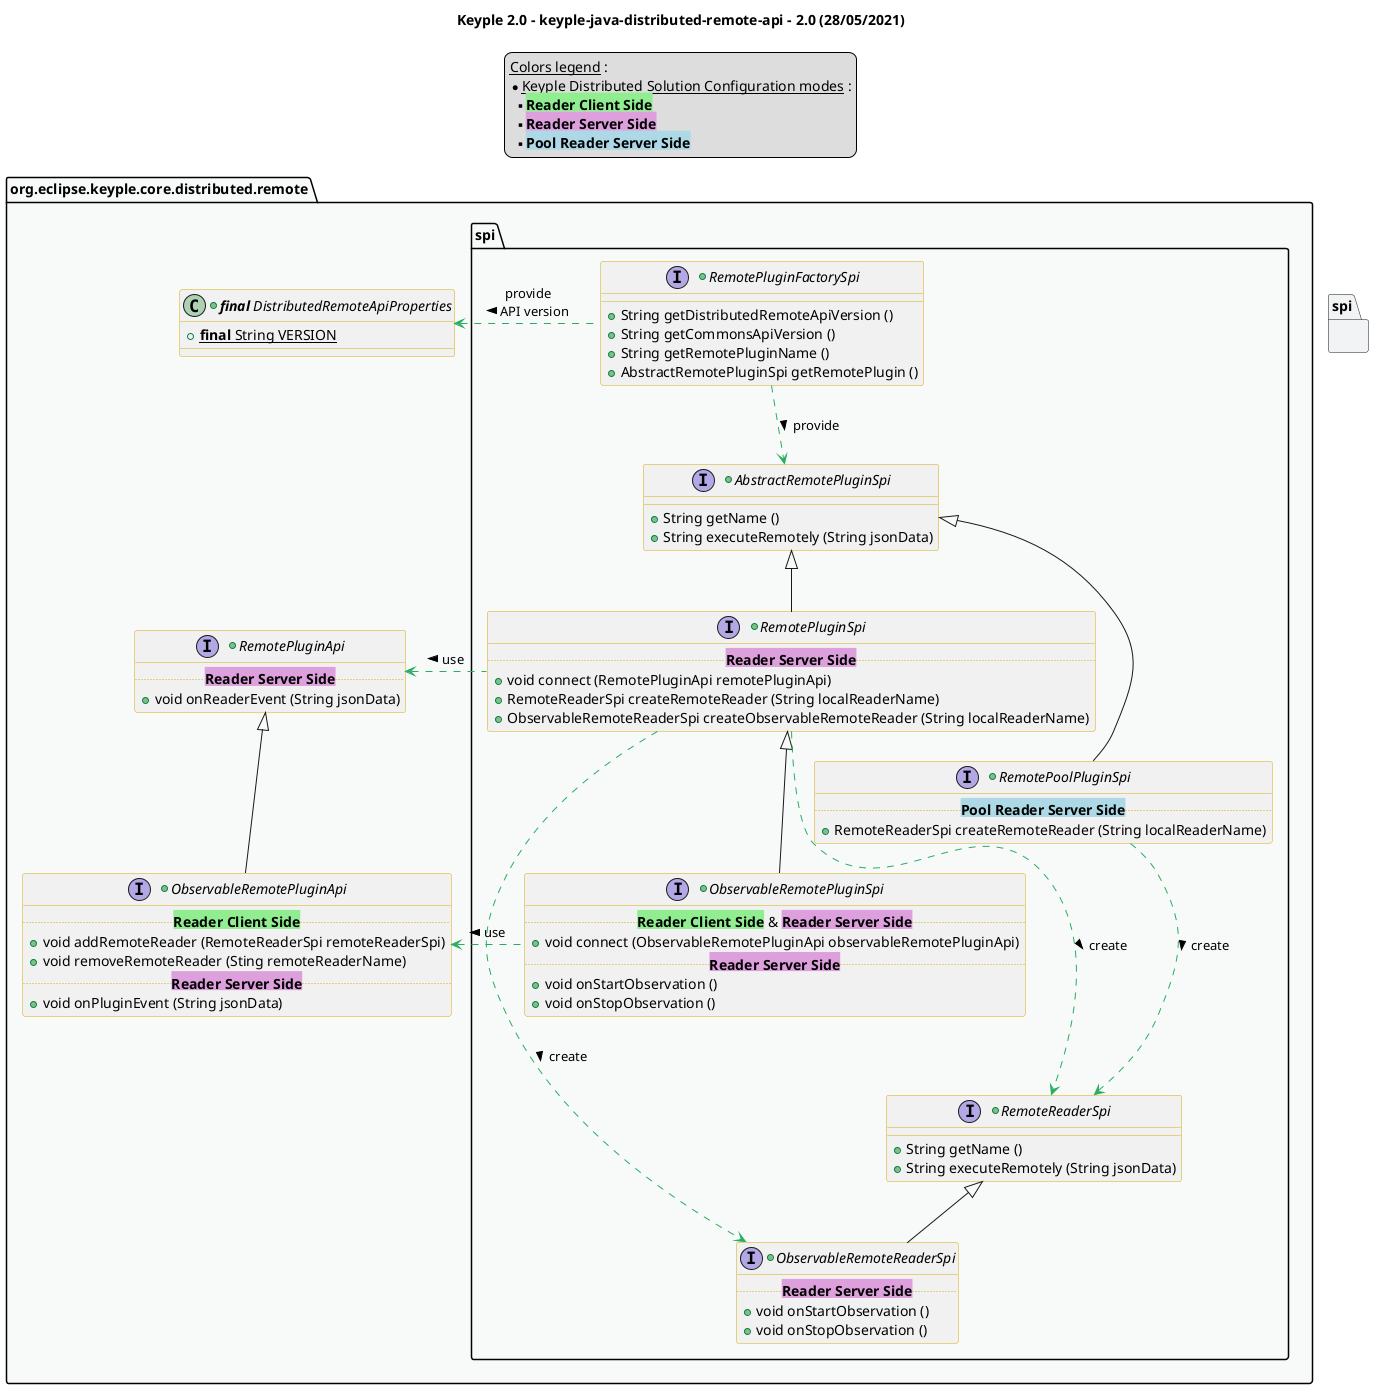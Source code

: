 @startuml
title
    Keyple 2.0 - keyple-java-distributed-remote-api - 2.0 (28/05/2021)
end title

' == THEME ==

'Couleurs issues de : https://htmlcolorcodes.com/fr/tableau-de-couleur/tableau-de-couleur-design-plat/
!define C_GREY1 F8F9F9
!define C_GREY2 F2F3F4
!define C_GREY3 E5E7E9
!define C_GREY4 D7DBDD
!define C_GREY5 CACFD2
!define C_GREY6 BDC3C7
!define C_LINK 3498DB
!define C_USE 27AE60

skinparam Shadowing false
skinparam ClassFontStyle italic
skinparam ClassBorderColor #D4AC0D
skinparam stereotypeABorderColor #A9DCDF
skinparam stereotypeIBorderColor #B4A7E5
skinparam stereotypeCBorderColor #ADD1B2
skinparam stereotypeEBorderColor #EB93DF
' Red
skinparam ClassBackgroundColor<<red>> #FDEDEC
skinparam ClassBorderColor<<red>> #E74C3C
hide <<red>> stereotype
' Purple
skinparam ClassBackgroundColor<<purple>> #F4ECF7
skinparam ClassBorderColor<<purple>> #8E44AD
hide <<purple>> stereotype
' blue
skinparam ClassBackgroundColor<<blue>> #EBF5FB
skinparam ClassBorderColor<<blue>> #3498DB
hide <<blue>> stereotype
' Green
skinparam ClassBackgroundColor<<green>> #E9F7EF
skinparam ClassBorderColor<<green>> #27AE60
hide <<green>> stereotype
' Grey
skinparam ClassBackgroundColor<<grey>> #EAECEE
skinparam ClassBorderColor<<grey>> #2C3E50
hide <<grey>> stereotype

' == CONTENT ==

legend top
    __Colors legend__ :
    * __Keyple Distributed Solution Configuration modes__ :
    ** <back:lightGreen>**Reader Client Side**</back>
    ** <back:plum>**Reader Server Side**</back>
    ** <back:lightBlue>**Pool Reader Server Side**</back>
end legend

package "org.eclipse.keyple.core.distributed.remote" as api {
    +class "**final** DistributedRemoteApiProperties" as ApiProperties {
        +{static} **final** String VERSION
    }
    +interface RemotePluginApi {
        .. <back:plum>**Reader Server Side**</back> ..
        +void onReaderEvent (String jsonData)
    }
    +interface ObservableRemotePluginApi extends RemotePluginApi {
        .. <back:lightGreen>**Reader Client Side**</back> ..
        +void addRemoteReader (RemoteReaderSpi remoteReaderSpi)
        +void removeRemoteReader (Sting remoteReaderName)
        .. <back:plum>**Reader Server Side**</back> ..
        +void onPluginEvent (String jsonData)
    }
    package spi {
        ' Factories
        +interface RemotePluginFactorySpi {
            +String getDistributedRemoteApiVersion ()
            +String getCommonsApiVersion ()
            +String getRemotePluginName ()
            +AbstractRemotePluginSpi getRemotePlugin ()
        }
        ' Plugins
        +interface AbstractRemotePluginSpi {
            +String getName ()
            +String executeRemotely (String jsonData)
        }
        +interface RemotePluginSpi extends AbstractRemotePluginSpi {
            .. <back:plum>**Reader Server Side**</back> ..
            +void connect (RemotePluginApi remotePluginApi)
            +RemoteReaderSpi createRemoteReader (String localReaderName)
            +ObservableRemoteReaderSpi createObservableRemoteReader (String localReaderName)
        }
        +interface ObservableRemotePluginSpi extends RemotePluginSpi {
            .. <back:lightGreen>**Reader Client Side**</back> & <back:plum>**Reader Server Side**</back> ..
            +void connect (ObservableRemotePluginApi observableRemotePluginApi)
            .. <back:plum>**Reader Server Side**</back> ..
            +void onStartObservation ()
            +void onStopObservation ()
        }
        +interface RemotePoolPluginSpi extends AbstractRemotePluginSpi {
            .. <back:lightBlue>**Pool Reader Server Side**</back> ..
            +RemoteReaderSpi createRemoteReader (String localReaderName)
        }
        ' Readers
        +interface RemoteReaderSpi {
            +String getName ()
            +String executeRemotely (String jsonData)
        }
        +interface ObservableRemoteReaderSpi extends RemoteReaderSpi {
            .. <back:plum>**Reader Server Side**</back> ..
            +void onStartObservation ()
            +void onStopObservation ()
        }
    }
}

' Associations

RemotePluginFactorySpi .left.> ApiProperties #C_USE : provide\nAPI version <
RemotePluginFactorySpi ..> AbstractRemotePluginSpi #C_USE : provide >

RemotePluginSpi .left.> RemotePluginApi #C_USE : use >
RemotePluginSpi ..> RemoteReaderSpi #C_USE : create >
RemotePluginSpi ..> ObservableRemoteReaderSpi #C_USE : create >

ObservableRemotePluginSpi .left.> ObservableRemotePluginApi #C_USE : use >

RemotePoolPluginSpi ..> RemoteReaderSpi #C_USE : create >

' == LAYOUT ==

ObservableRemotePluginSpi -[hidden]- RemoteReaderSpi

' == STYLE ==

package api #C_GREY1 {}
package spi #C_GREY2 {}

@enduml